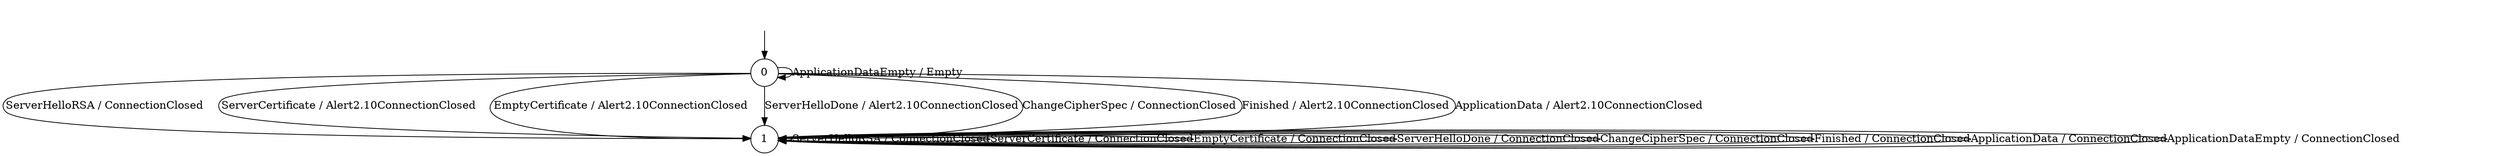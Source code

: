 digraph g {
__start0 [label="" shape="none"];

	s0 [shape="circle" label="0"];
	s1 [shape="circle" label="1"];
	s0 -> s1 [label="ServerHelloRSA / ConnectionClosed"];
	s0 -> s1 [label="ServerCertificate / Alert2.10ConnectionClosed"];
	s0 -> s1 [label="EmptyCertificate / Alert2.10ConnectionClosed"];
	s0 -> s1 [label="ServerHelloDone / Alert2.10ConnectionClosed"];
	s0 -> s1 [label="ChangeCipherSpec / ConnectionClosed"];
	s0 -> s1 [label="Finished / Alert2.10ConnectionClosed"];
	s0 -> s1 [label="ApplicationData / Alert2.10ConnectionClosed"];
	s0 -> s0 [label="ApplicationDataEmpty / Empty"];
	s1 -> s1 [label="ServerHelloRSA / ConnectionClosed"];
	s1 -> s1 [label="ServerCertificate / ConnectionClosed"];
	s1 -> s1 [label="EmptyCertificate / ConnectionClosed"];
	s1 -> s1 [label="ServerHelloDone / ConnectionClosed"];
	s1 -> s1 [label="ChangeCipherSpec / ConnectionClosed"];
	s1 -> s1 [label="Finished / ConnectionClosed"];
	s1 -> s1 [label="ApplicationData / ConnectionClosed"];
	s1 -> s1 [label="ApplicationDataEmpty / ConnectionClosed"];

__start0 -> s0;
}
